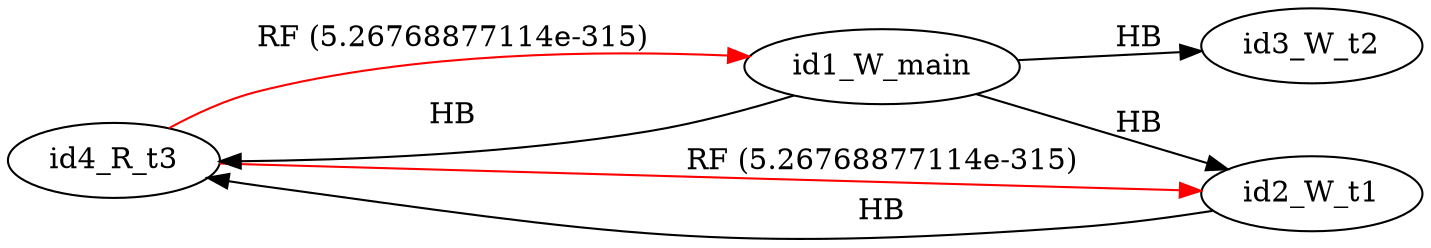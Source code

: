 digraph memory_model {
rankdir=LR;
splines=true; esep=0.5;
id4_R_t3 -> id1_W_main [label = "RF (5.26768877114e-315)", color="red"];
id4_R_t3 -> id2_W_t1 [label = "RF (5.26768877114e-315)", color="red"];
id1_W_main -> id2_W_t1 [label = "HB", color="black"];
id1_W_main -> id3_W_t2 [label = "HB", color="black"];
id1_W_main -> id4_R_t3 [label = "HB", color="black"];
id2_W_t1 -> id4_R_t3 [label = "HB", color="black"];
id1_W_main [pos="5.0,2!"]
id2_W_t1 [pos="0,0!"]
id3_W_t2 [pos="5,0!"]
id4_R_t3 [pos="10,0!"]
}
